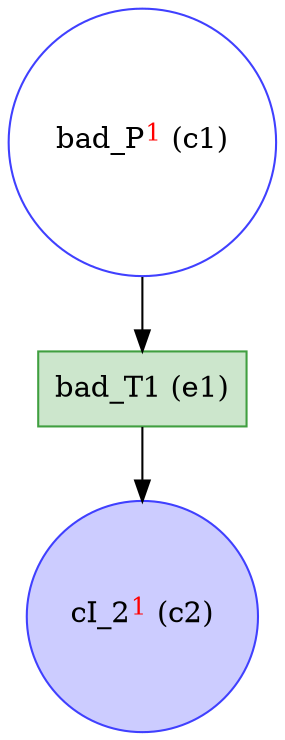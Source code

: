 digraph test {
  c1 -> e1;
  e1 -> c2;
  c1 [color="#4040ff" fillcolor="transparent" label= <bad_P<FONT COLOR="red"><SUP>1</SUP></FONT>&nbsp;(c1)> shape=circle style=filled];
  c2 [color="#4040ff" fillcolor="#ccccff" label= <cI_2<FONT COLOR="red"><SUP>1</SUP></FONT>&nbsp;(c2)> shape=circle style=filled];
  e1 [color="#409f40" fillcolor="#cce6cc" label="bad_T1 (e1)" shape=box style=filled];
}
